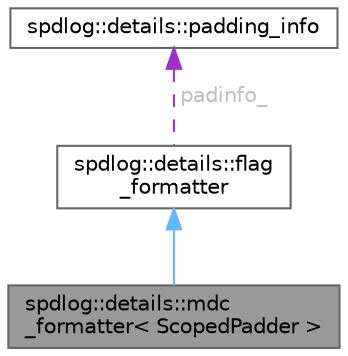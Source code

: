 digraph "spdlog::details::mdc_formatter&lt; ScopedPadder &gt;"
{
 // LATEX_PDF_SIZE
  bgcolor="transparent";
  edge [fontname=Helvetica,fontsize=10,labelfontname=Helvetica,labelfontsize=10];
  node [fontname=Helvetica,fontsize=10,shape=box,height=0.2,width=0.4];
  Node1 [id="Node000001",label="spdlog::details::mdc\l_formatter\< ScopedPadder \>",height=0.2,width=0.4,color="gray40", fillcolor="grey60", style="filled", fontcolor="black",tooltip=" "];
  Node2 -> Node1 [id="edge3_Node000001_Node000002",dir="back",color="steelblue1",style="solid",tooltip=" "];
  Node2 [id="Node000002",label="spdlog::details::flag\l_formatter",height=0.2,width=0.4,color="gray40", fillcolor="white", style="filled",URL="$classspdlog_1_1details_1_1flag__formatter.html",tooltip=" "];
  Node3 -> Node2 [id="edge4_Node000002_Node000003",dir="back",color="darkorchid3",style="dashed",tooltip=" ",label=" padinfo_",fontcolor="grey" ];
  Node3 [id="Node000003",label="spdlog::details::padding_info",height=0.2,width=0.4,color="gray40", fillcolor="white", style="filled",URL="$structspdlog_1_1details_1_1padding__info.html",tooltip=" "];
}
